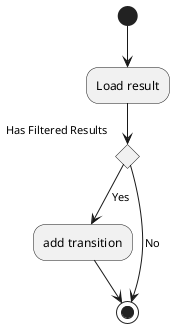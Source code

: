@startuml filtered-data-source-flow
(*) --> Load result

if "Has Filtered Results" then
    --> [Yes] add transition
    --> (*)
else
    --> [No] (*)

endif 
@enduml